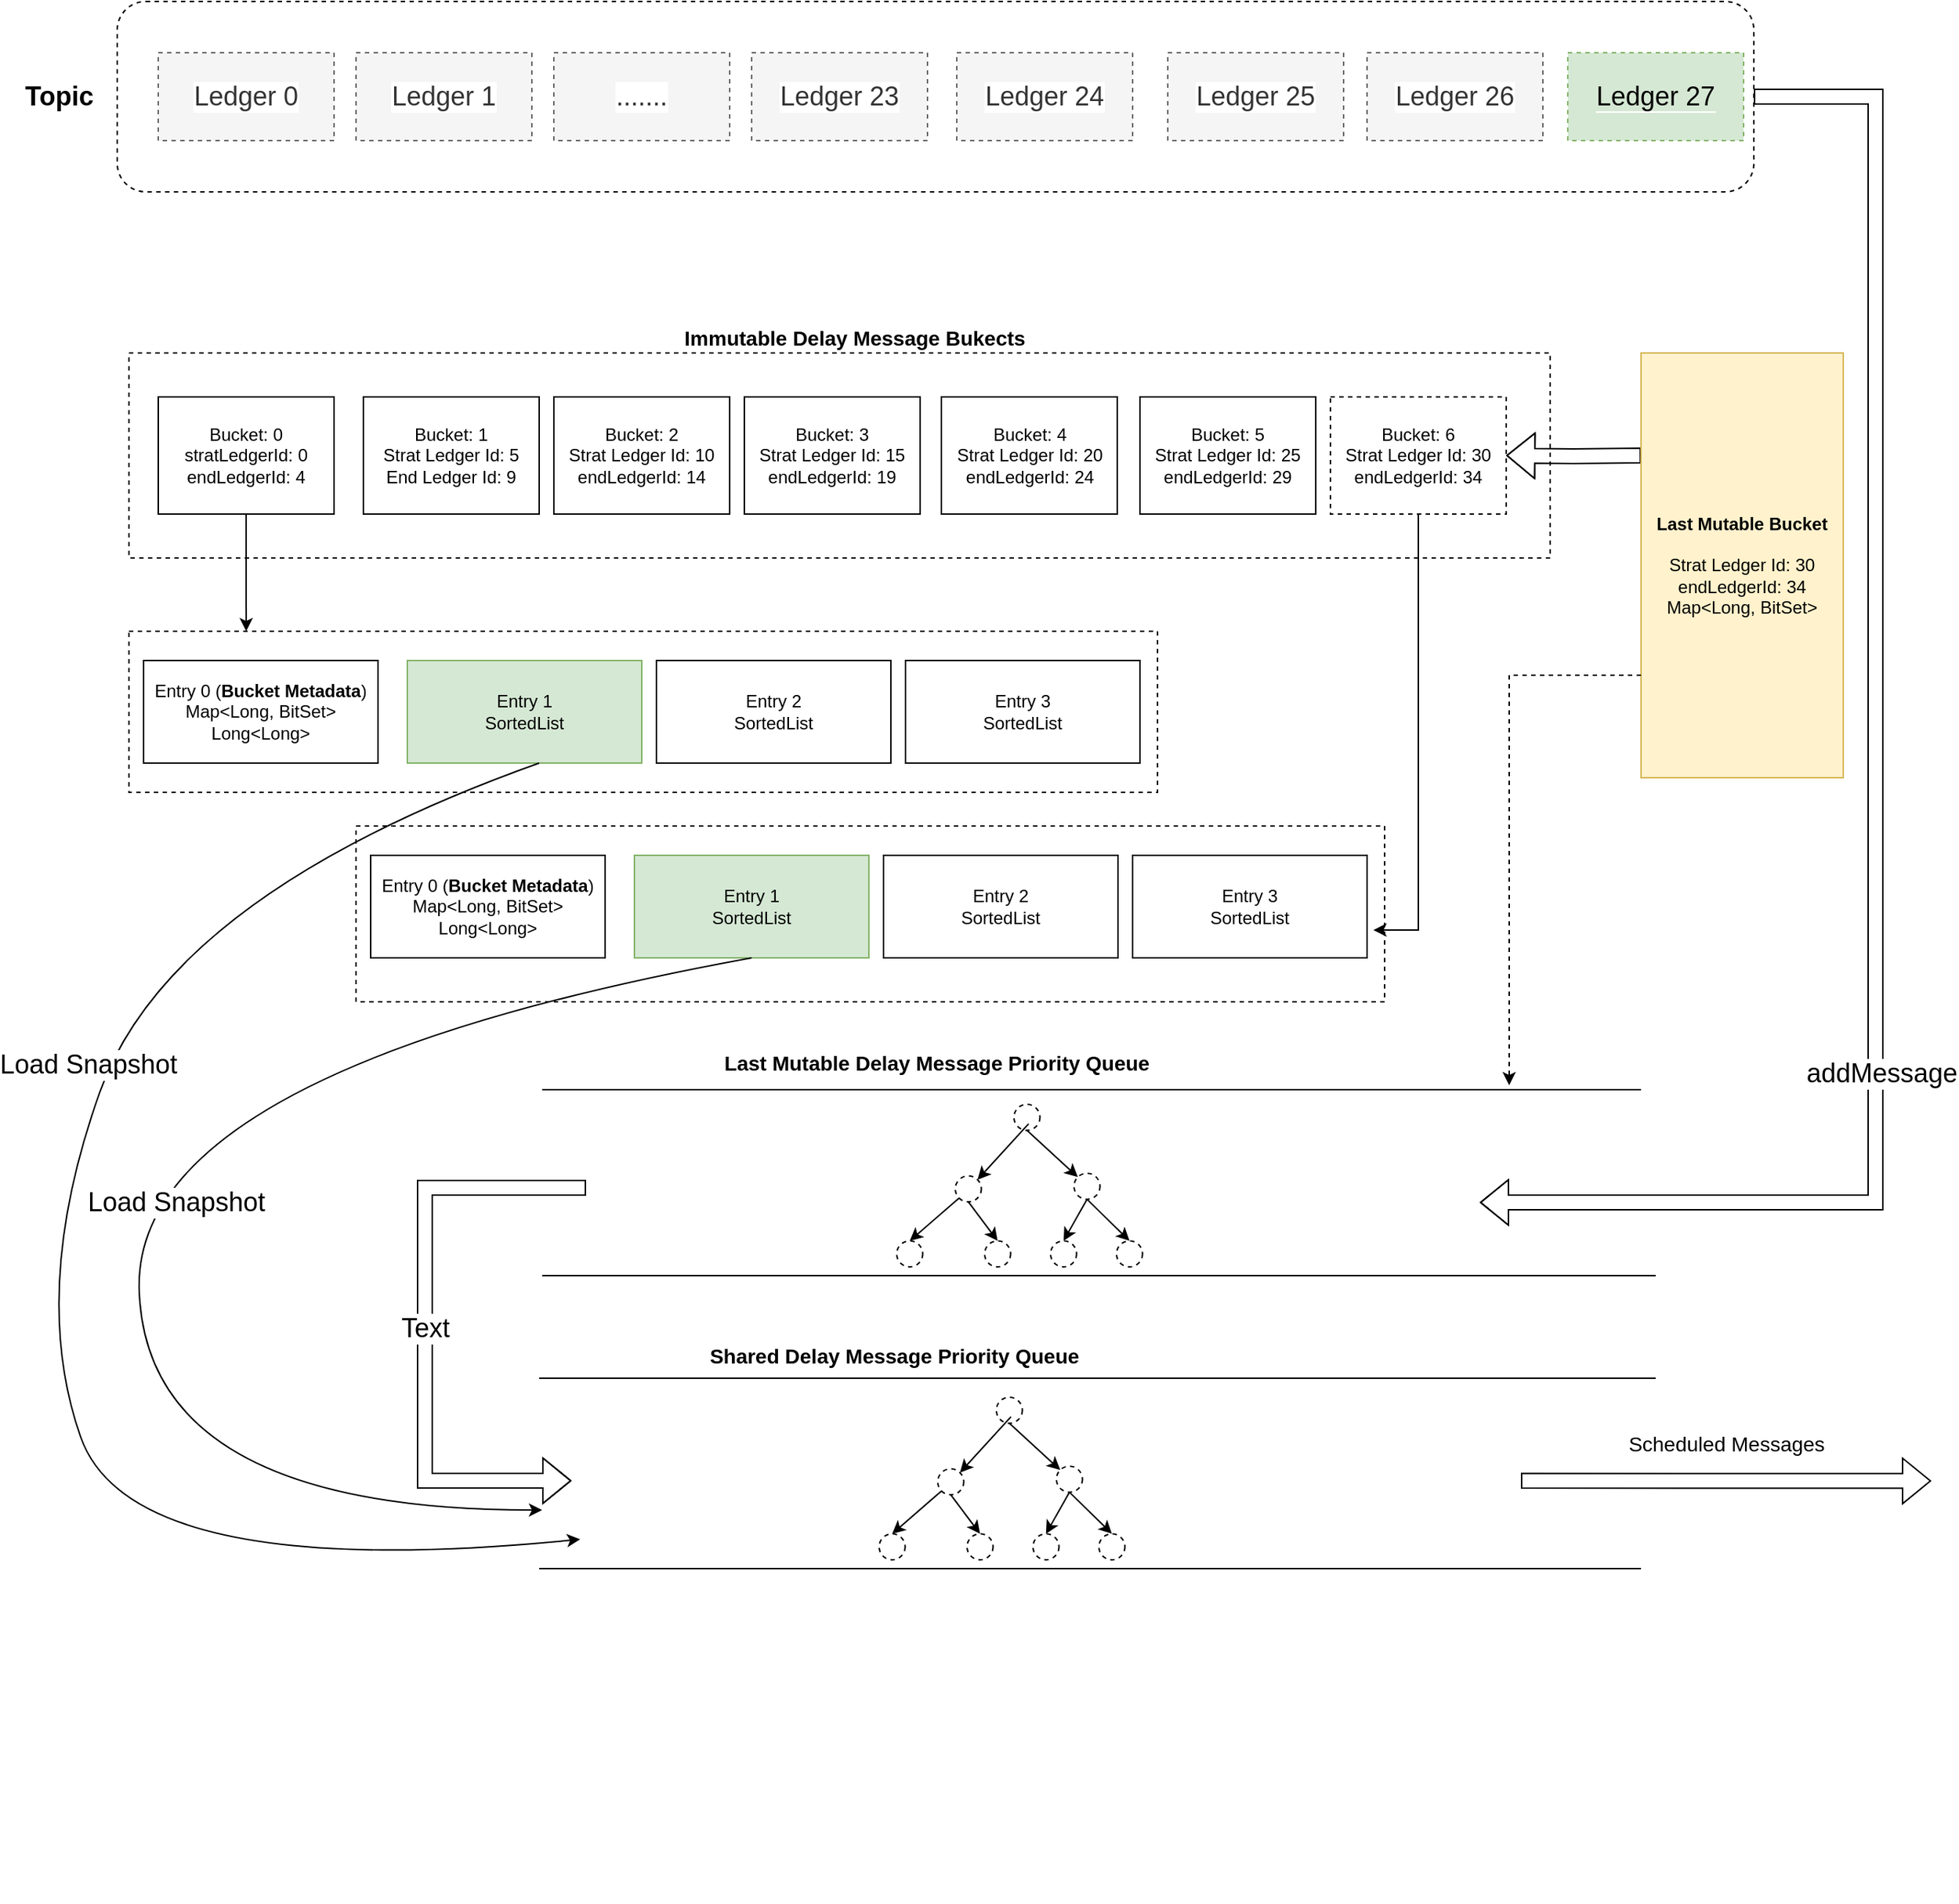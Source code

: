 <mxfile version="20.1.1" type="github">
  <diagram id="X1ivPwfzhMaHQt-KOeUw" name="Page-1">
    <mxGraphModel dx="1645" dy="3395" grid="1" gridSize="10" guides="1" tooltips="1" connect="1" arrows="1" fold="1" page="1" pageScale="1" pageWidth="1654" pageHeight="2336" math="0" shadow="0">
      <root>
        <mxCell id="0" />
        <mxCell id="1" parent="0" />
        <mxCell id="zOpJE-_zRrxswrugsxOP-1" value="" style="rounded=0;whiteSpace=wrap;html=1;dashed=1;" vertex="1" parent="1">
          <mxGeometry x="118" y="230" width="970" height="140" as="geometry" />
        </mxCell>
        <mxCell id="zOpJE-_zRrxswrugsxOP-3" value="Bucket: 0&lt;br&gt;stratLedgerId: 0&lt;br&gt;endLedgerId: 4" style="rounded=0;whiteSpace=wrap;html=1;" vertex="1" parent="1">
          <mxGeometry x="138" y="260" width="120" height="80" as="geometry" />
        </mxCell>
        <mxCell id="zOpJE-_zRrxswrugsxOP-4" value="Bucket: 1&lt;br&gt;Strat Ledger Id: 5&lt;br&gt;End Ledger Id: 9" style="rounded=0;whiteSpace=wrap;html=1;" vertex="1" parent="1">
          <mxGeometry x="278" y="260" width="120" height="80" as="geometry" />
        </mxCell>
        <mxCell id="zOpJE-_zRrxswrugsxOP-5" value="Bucket: 2&lt;br&gt;Strat Ledger Id: 10&lt;br&gt;endLedgerId: 14" style="rounded=0;whiteSpace=wrap;html=1;" vertex="1" parent="1">
          <mxGeometry x="408" y="260" width="120" height="80" as="geometry" />
        </mxCell>
        <mxCell id="zOpJE-_zRrxswrugsxOP-6" value="Bucket: 3&lt;br&gt;Strat Ledger Id: 15&lt;br&gt;endLedgerId: 19" style="rounded=0;whiteSpace=wrap;html=1;" vertex="1" parent="1">
          <mxGeometry x="538" y="260" width="120" height="80" as="geometry" />
        </mxCell>
        <mxCell id="zOpJE-_zRrxswrugsxOP-7" value="Bucket: 4&lt;br&gt;Strat Ledger Id: 20&lt;br&gt;endLedgerId: 24" style="rounded=0;whiteSpace=wrap;html=1;" vertex="1" parent="1">
          <mxGeometry x="672.5" y="260" width="120" height="80" as="geometry" />
        </mxCell>
        <mxCell id="zOpJE-_zRrxswrugsxOP-9" value="Bucket: 5&lt;br&gt;Strat Ledger Id: 25&lt;br&gt;endLedgerId: 29" style="rounded=0;whiteSpace=wrap;html=1;" vertex="1" parent="1">
          <mxGeometry x="808" y="260" width="120" height="80" as="geometry" />
        </mxCell>
        <mxCell id="zOpJE-_zRrxswrugsxOP-11" value="&lt;font style=&quot;font-size: 14px;&quot;&gt;&lt;b style=&quot;&quot;&gt;Immutable Delay Message Bukects&lt;/b&gt;&lt;/font&gt;" style="text;html=1;resizable=0;autosize=1;align=center;verticalAlign=middle;points=[];fillColor=none;strokeColor=none;rounded=0;" vertex="1" parent="1">
          <mxGeometry x="483" y="205" width="260" height="30" as="geometry" />
        </mxCell>
        <mxCell id="zOpJE-_zRrxswrugsxOP-13" value="" style="edgeStyle=orthogonalEdgeStyle;rounded=0;orthogonalLoop=1;jettySize=auto;html=1;shape=flexArrow;" edge="1" parent="1" target="zOpJE-_zRrxswrugsxOP-15">
          <mxGeometry relative="1" as="geometry">
            <mxPoint x="1150" y="300" as="sourcePoint" />
            <mxPoint x="1058" y="300" as="targetPoint" />
          </mxGeometry>
        </mxCell>
        <mxCell id="zOpJE-_zRrxswrugsxOP-12" value="&lt;b&gt;Last Mutable Bucket&lt;br&gt;&lt;/b&gt;&lt;br&gt;Strat Ledger Id: 30&lt;br&gt;endLedgerId: 34&lt;br&gt;Map&amp;lt;Long, BitSet&amp;gt;" style="rounded=0;whiteSpace=wrap;html=1;fillColor=#fff2cc;strokeColor=#d6b656;" vertex="1" parent="1">
          <mxGeometry x="1150" y="230" width="138" height="290" as="geometry" />
        </mxCell>
        <mxCell id="zOpJE-_zRrxswrugsxOP-15" value="Bucket: 6&lt;br&gt;Strat Ledger Id: 30&lt;br&gt;endLedgerId: 34" style="rounded=0;whiteSpace=wrap;html=1;dashed=1;" vertex="1" parent="1">
          <mxGeometry x="938" y="260" width="120" height="80" as="geometry" />
        </mxCell>
        <mxCell id="zOpJE-_zRrxswrugsxOP-25" value="" style="rounded=0;whiteSpace=wrap;html=1;dashed=1;" vertex="1" parent="1">
          <mxGeometry x="118" y="420" width="702" height="110" as="geometry" />
        </mxCell>
        <mxCell id="zOpJE-_zRrxswrugsxOP-23" value="Entry 0 (&lt;b&gt;Bucket Metadata&lt;/b&gt;)&lt;br&gt;Map&amp;lt;Long, BitSet&amp;gt;&lt;br&gt;Long&amp;lt;Long&amp;gt;" style="rounded=0;whiteSpace=wrap;html=1;" vertex="1" parent="1">
          <mxGeometry x="128" y="440" width="160" height="70" as="geometry" />
        </mxCell>
        <mxCell id="zOpJE-_zRrxswrugsxOP-27" value="Entry 1&lt;br&gt;SortedList" style="rounded=0;whiteSpace=wrap;html=1;fillColor=#d5e8d4;strokeColor=#82b366;" vertex="1" parent="1">
          <mxGeometry x="308" y="440" width="160" height="70" as="geometry" />
        </mxCell>
        <mxCell id="zOpJE-_zRrxswrugsxOP-28" value="Entry 2&lt;br&gt;SortedList" style="rounded=0;whiteSpace=wrap;html=1;" vertex="1" parent="1">
          <mxGeometry x="478" y="440" width="160" height="70" as="geometry" />
        </mxCell>
        <mxCell id="zOpJE-_zRrxswrugsxOP-29" value="Entry 3&lt;br&gt;SortedList" style="rounded=0;whiteSpace=wrap;html=1;" vertex="1" parent="1">
          <mxGeometry x="648" y="440" width="160" height="70" as="geometry" />
        </mxCell>
        <mxCell id="zOpJE-_zRrxswrugsxOP-37" value="" style="rounded=0;whiteSpace=wrap;html=1;dashed=1;" vertex="1" parent="1">
          <mxGeometry x="273" y="553" width="702" height="120" as="geometry" />
        </mxCell>
        <mxCell id="zOpJE-_zRrxswrugsxOP-38" value="Entry 0 (&lt;b&gt;Bucket Metadata&lt;/b&gt;)&lt;br&gt;Map&amp;lt;Long, BitSet&amp;gt;&lt;br&gt;Long&amp;lt;Long&amp;gt;" style="rounded=0;whiteSpace=wrap;html=1;" vertex="1" parent="1">
          <mxGeometry x="283" y="573" width="160" height="70" as="geometry" />
        </mxCell>
        <mxCell id="zOpJE-_zRrxswrugsxOP-39" value="Entry 1&lt;br&gt;SortedList" style="rounded=0;whiteSpace=wrap;html=1;fillColor=#d5e8d4;strokeColor=#82b366;" vertex="1" parent="1">
          <mxGeometry x="463" y="573" width="160" height="70" as="geometry" />
        </mxCell>
        <mxCell id="zOpJE-_zRrxswrugsxOP-40" value="Entry 2&lt;br&gt;SortedList" style="rounded=0;whiteSpace=wrap;html=1;" vertex="1" parent="1">
          <mxGeometry x="633" y="573" width="160" height="70" as="geometry" />
        </mxCell>
        <mxCell id="zOpJE-_zRrxswrugsxOP-41" value="Entry 3&lt;br&gt;SortedList" style="rounded=0;whiteSpace=wrap;html=1;" vertex="1" parent="1">
          <mxGeometry x="803" y="573" width="160" height="70" as="geometry" />
        </mxCell>
        <mxCell id="zOpJE-_zRrxswrugsxOP-49" value="" style="endArrow=none;html=1;rounded=0;fontSize=14;" edge="1" parent="1">
          <mxGeometry width="50" height="50" relative="1" as="geometry">
            <mxPoint x="398" y="930" as="sourcePoint" />
            <mxPoint x="1160" y="930" as="targetPoint" />
          </mxGeometry>
        </mxCell>
        <mxCell id="zOpJE-_zRrxswrugsxOP-50" value="" style="endArrow=none;html=1;rounded=0;fontSize=14;" edge="1" parent="1">
          <mxGeometry width="50" height="50" relative="1" as="geometry">
            <mxPoint x="398" y="1060" as="sourcePoint" />
            <mxPoint x="1150" y="1060" as="targetPoint" />
          </mxGeometry>
        </mxCell>
        <mxCell id="zOpJE-_zRrxswrugsxOP-51" value="&lt;font style=&quot;font-size: 14px;&quot;&gt;&lt;b style=&quot;&quot;&gt;Shared Delay Message Priority&amp;nbsp;&lt;/b&gt;&lt;b style=&quot;&quot;&gt;Queue&lt;/b&gt;&lt;/font&gt;" style="text;html=1;resizable=0;autosize=1;align=center;verticalAlign=middle;points=[];fillColor=none;strokeColor=none;rounded=0;" vertex="1" parent="1">
          <mxGeometry x="500" y="900" width="280" height="30" as="geometry" />
        </mxCell>
        <mxCell id="zOpJE-_zRrxswrugsxOP-52" value="" style="curved=1;endArrow=classic;html=1;rounded=0;fontSize=14;exitX=0.5;exitY=1;exitDx=0;exitDy=0;" edge="1" parent="1">
          <mxGeometry width="50" height="50" relative="1" as="geometry">
            <mxPoint x="398" y="510" as="sourcePoint" />
            <mxPoint x="426" y="1040" as="targetPoint" />
            <Array as="points">
              <mxPoint x="146" y="600" />
              <mxPoint x="50" y="870" />
              <mxPoint x="120" y="1070" />
            </Array>
          </mxGeometry>
        </mxCell>
        <mxCell id="zOpJE-_zRrxswrugsxOP-171" value="Load Snapshot" style="edgeLabel;html=1;align=center;verticalAlign=middle;resizable=0;points=[];fontSize=18;fontFamily=Helvetica;fontColor=#000000;" vertex="1" connectable="0" parent="zOpJE-_zRrxswrugsxOP-52">
          <mxGeometry x="-0.366" y="6" relative="1" as="geometry">
            <mxPoint x="-37" y="45" as="offset" />
          </mxGeometry>
        </mxCell>
        <mxCell id="zOpJE-_zRrxswrugsxOP-54" value="" style="curved=1;endArrow=classic;html=1;rounded=0;fontSize=14;exitX=0.5;exitY=1;exitDx=0;exitDy=0;" edge="1" parent="1" source="zOpJE-_zRrxswrugsxOP-39">
          <mxGeometry width="50" height="50" relative="1" as="geometry">
            <mxPoint x="288" y="800" as="sourcePoint" />
            <mxPoint x="400" y="1020" as="targetPoint" />
            <Array as="points">
              <mxPoint x="120" y="720" />
              <mxPoint x="130" y="1020" />
            </Array>
          </mxGeometry>
        </mxCell>
        <mxCell id="zOpJE-_zRrxswrugsxOP-81" value="" style="endArrow=classic;html=1;rounded=0;fontSize=14;strokeColor=none;" edge="1" parent="1">
          <mxGeometry width="50" height="50" relative="1" as="geometry">
            <mxPoint x="200" y="1280" as="sourcePoint" />
            <mxPoint x="250" y="1230" as="targetPoint" />
          </mxGeometry>
        </mxCell>
        <mxCell id="zOpJE-_zRrxswrugsxOP-98" value="" style="group" vertex="1" connectable="0" parent="1">
          <mxGeometry x="630" y="943" width="170" height="111" as="geometry" />
        </mxCell>
        <mxCell id="zOpJE-_zRrxswrugsxOP-74" value="" style="ellipse;whiteSpace=wrap;html=1;aspect=fixed;dashed=1;fontSize=14;" vertex="1" parent="zOpJE-_zRrxswrugsxOP-98">
          <mxGeometry x="80" width="17.76" height="17.76" as="geometry" />
        </mxCell>
        <mxCell id="zOpJE-_zRrxswrugsxOP-75" value="" style="ellipse;whiteSpace=wrap;html=1;aspect=fixed;dashed=1;fontSize=14;" vertex="1" parent="zOpJE-_zRrxswrugsxOP-98">
          <mxGeometry x="40" y="48.84" width="17.76" height="17.76" as="geometry" />
        </mxCell>
        <mxCell id="zOpJE-_zRrxswrugsxOP-76" value="" style="ellipse;whiteSpace=wrap;html=1;aspect=fixed;dashed=1;fontSize=14;" vertex="1" parent="zOpJE-_zRrxswrugsxOP-98">
          <mxGeometry x="121" y="47.064" width="17.76" height="17.76" as="geometry" />
        </mxCell>
        <mxCell id="zOpJE-_zRrxswrugsxOP-77" value="" style="ellipse;whiteSpace=wrap;html=1;aspect=fixed;dashed=1;fontSize=14;" vertex="1" parent="zOpJE-_zRrxswrugsxOP-98">
          <mxGeometry y="93.24" width="17.76" height="17.76" as="geometry" />
        </mxCell>
        <mxCell id="zOpJE-_zRrxswrugsxOP-78" value="" style="ellipse;whiteSpace=wrap;html=1;aspect=fixed;dashed=1;fontSize=14;" vertex="1" parent="zOpJE-_zRrxswrugsxOP-98">
          <mxGeometry x="60" y="93.24" width="17.76" height="17.76" as="geometry" />
        </mxCell>
        <mxCell id="zOpJE-_zRrxswrugsxOP-79" value="" style="ellipse;whiteSpace=wrap;html=1;aspect=fixed;dashed=1;fontSize=14;" vertex="1" parent="zOpJE-_zRrxswrugsxOP-98">
          <mxGeometry x="105" y="93.24" width="17.76" height="17.76" as="geometry" />
        </mxCell>
        <mxCell id="zOpJE-_zRrxswrugsxOP-80" value="" style="ellipse;whiteSpace=wrap;html=1;aspect=fixed;dashed=1;fontSize=14;" vertex="1" parent="zOpJE-_zRrxswrugsxOP-98">
          <mxGeometry x="150" y="93.24" width="17.76" height="17.76" as="geometry" />
        </mxCell>
        <mxCell id="zOpJE-_zRrxswrugsxOP-84" value="" style="endArrow=classic;html=1;rounded=0;sketch=0;fontSize=14;entryX=1;entryY=0;entryDx=0;entryDy=0;shadow=0;" edge="1" parent="zOpJE-_zRrxswrugsxOP-98" target="zOpJE-_zRrxswrugsxOP-75">
          <mxGeometry width="50" height="50" relative="1" as="geometry">
            <mxPoint x="90" y="13.32" as="sourcePoint" />
            <mxPoint x="-80" y="-39.96" as="targetPoint" />
          </mxGeometry>
        </mxCell>
        <mxCell id="zOpJE-_zRrxswrugsxOP-85" value="" style="endArrow=classic;html=1;rounded=0;sketch=0;fontSize=14;entryX=0;entryY=0;entryDx=0;entryDy=0;shadow=0;exitX=0.5;exitY=1;exitDx=0;exitDy=0;" edge="1" parent="zOpJE-_zRrxswrugsxOP-98" source="zOpJE-_zRrxswrugsxOP-74" target="zOpJE-_zRrxswrugsxOP-76">
          <mxGeometry width="50" height="50" relative="1" as="geometry">
            <mxPoint x="100" y="22.2" as="sourcePoint" />
            <mxPoint x="67.071" y="60.321" as="targetPoint" />
          </mxGeometry>
        </mxCell>
        <mxCell id="zOpJE-_zRrxswrugsxOP-92" value="" style="endArrow=classic;html=1;rounded=0;shadow=0;sketch=0;fontSize=14;entryX=0.5;entryY=0;entryDx=0;entryDy=0;exitX=0;exitY=1;exitDx=0;exitDy=0;" edge="1" parent="zOpJE-_zRrxswrugsxOP-98" source="zOpJE-_zRrxswrugsxOP-75" target="zOpJE-_zRrxswrugsxOP-77">
          <mxGeometry width="50" height="50" relative="1" as="geometry">
            <mxPoint x="-100" y="137.64" as="sourcePoint" />
            <mxPoint x="-50" y="93.24" as="targetPoint" />
          </mxGeometry>
        </mxCell>
        <mxCell id="zOpJE-_zRrxswrugsxOP-94" value="" style="endArrow=classic;html=1;rounded=0;shadow=0;sketch=0;fontSize=14;entryX=0.5;entryY=0;entryDx=0;entryDy=0;exitX=0.5;exitY=1;exitDx=0;exitDy=0;" edge="1" parent="zOpJE-_zRrxswrugsxOP-98" source="zOpJE-_zRrxswrugsxOP-75" target="zOpJE-_zRrxswrugsxOP-78">
          <mxGeometry width="50" height="50" relative="1" as="geometry">
            <mxPoint x="-180" y="48.84" as="sourcePoint" />
            <mxPoint x="-130" y="4.44" as="targetPoint" />
          </mxGeometry>
        </mxCell>
        <mxCell id="zOpJE-_zRrxswrugsxOP-95" value="" style="endArrow=classic;html=1;rounded=0;shadow=0;sketch=0;fontSize=14;entryX=0.5;entryY=0;entryDx=0;entryDy=0;exitX=0.5;exitY=1;exitDx=0;exitDy=0;" edge="1" parent="zOpJE-_zRrxswrugsxOP-98" source="zOpJE-_zRrxswrugsxOP-76" target="zOpJE-_zRrxswrugsxOP-79">
          <mxGeometry width="50" height="50" relative="1" as="geometry">
            <mxPoint x="-130" y="57.72" as="sourcePoint" />
            <mxPoint x="-80" y="13.32" as="targetPoint" />
          </mxGeometry>
        </mxCell>
        <mxCell id="zOpJE-_zRrxswrugsxOP-96" value="" style="endArrow=classic;html=1;rounded=0;shadow=0;sketch=0;fontSize=14;entryX=0.5;entryY=0;entryDx=0;entryDy=0;exitX=0.5;exitY=1;exitDx=0;exitDy=0;" edge="1" parent="zOpJE-_zRrxswrugsxOP-98" source="zOpJE-_zRrxswrugsxOP-76" target="zOpJE-_zRrxswrugsxOP-80">
          <mxGeometry width="50" height="50" relative="1" as="geometry">
            <mxPoint x="-270" y="39.96" as="sourcePoint" />
            <mxPoint x="-220" y="-4.44" as="targetPoint" />
          </mxGeometry>
        </mxCell>
        <mxCell id="zOpJE-_zRrxswrugsxOP-119" value="" style="endArrow=classic;html=1;rounded=0;shadow=0;sketch=0;fontFamily=Helvetica;fontSize=14;shape=flexArrow;" edge="1" parent="1">
          <mxGeometry width="50" height="50" relative="1" as="geometry">
            <mxPoint x="1068" y="1000" as="sourcePoint" />
            <mxPoint x="1348" y="1000.17" as="targetPoint" />
          </mxGeometry>
        </mxCell>
        <mxCell id="zOpJE-_zRrxswrugsxOP-120" value="&lt;p style=&quot;&quot;&gt;&lt;br&gt;&lt;/p&gt;" style="edgeLabel;html=1;align=center;verticalAlign=middle;resizable=0;points=[];fontSize=14;fontFamily=Helvetica;" vertex="1" connectable="0" parent="zOpJE-_zRrxswrugsxOP-119">
          <mxGeometry x="0.354" y="1" relative="1" as="geometry">
            <mxPoint x="-59" y="-24" as="offset" />
          </mxGeometry>
        </mxCell>
        <mxCell id="zOpJE-_zRrxswrugsxOP-121" value="Scheduled Messages" style="text;html=1;resizable=0;autosize=1;align=center;verticalAlign=middle;points=[];fillColor=none;strokeColor=none;rounded=0;dashed=1;labelBackgroundColor=#FFFFFF;fontFamily=Helvetica;fontSize=14;fontColor=#000000;" vertex="1" parent="1">
          <mxGeometry x="1128" y="960" width="160" height="30" as="geometry" />
        </mxCell>
        <mxCell id="zOpJE-_zRrxswrugsxOP-150" value="" style="rounded=1;whiteSpace=wrap;html=1;dashed=1;labelBackgroundColor=#FFFFFF;fontFamily=Helvetica;fontSize=18;fontColor=#000000;" vertex="1" parent="1">
          <mxGeometry x="110" y="-10" width="1117" height="130" as="geometry" />
        </mxCell>
        <mxCell id="zOpJE-_zRrxswrugsxOP-169" value="" style="shape=flexArrow;endArrow=classic;html=1;rounded=0;shadow=0;sketch=0;fontFamily=Helvetica;fontSize=18;fontColor=#000000;strokeWidth=1;fillColor=none;exitX=1;exitY=0.5;exitDx=0;exitDy=0;" edge="1" parent="1" source="zOpJE-_zRrxswrugsxOP-150">
          <mxGeometry width="50" height="50" relative="1" as="geometry">
            <mxPoint x="1300" y="-210" as="sourcePoint" />
            <mxPoint x="1040" y="810" as="targetPoint" />
            <Array as="points">
              <mxPoint x="1310" y="55" />
              <mxPoint x="1310" y="810" />
            </Array>
          </mxGeometry>
        </mxCell>
        <mxCell id="zOpJE-_zRrxswrugsxOP-170" value="addMessage" style="edgeLabel;html=1;align=center;verticalAlign=middle;resizable=0;points=[];fontSize=18;fontFamily=Helvetica;fontColor=#000000;" vertex="1" connectable="0" parent="zOpJE-_zRrxswrugsxOP-169">
          <mxGeometry x="-0.05" y="-4" relative="1" as="geometry">
            <mxPoint x="8" y="223" as="offset" />
          </mxGeometry>
        </mxCell>
        <mxCell id="zOpJE-_zRrxswrugsxOP-172" value="Load Snapshot" style="edgeLabel;html=1;align=center;verticalAlign=middle;resizable=0;points=[];fontSize=18;fontFamily=Helvetica;fontColor=#000000;" vertex="1" connectable="0" parent="1">
          <mxGeometry x="149.999" y="809.996" as="geometry" />
        </mxCell>
        <mxCell id="zOpJE-_zRrxswrugsxOP-180" value="" style="endArrow=none;html=1;rounded=0;fontSize=14;" edge="1" parent="1">
          <mxGeometry width="50" height="50" relative="1" as="geometry">
            <mxPoint x="400" y="733" as="sourcePoint" />
            <mxPoint x="1150" y="733" as="targetPoint" />
          </mxGeometry>
        </mxCell>
        <mxCell id="zOpJE-_zRrxswrugsxOP-181" value="" style="endArrow=none;html=1;rounded=0;fontSize=14;" edge="1" parent="1">
          <mxGeometry width="50" height="50" relative="1" as="geometry">
            <mxPoint x="400" y="860" as="sourcePoint" />
            <mxPoint x="1160" y="860" as="targetPoint" />
          </mxGeometry>
        </mxCell>
        <mxCell id="zOpJE-_zRrxswrugsxOP-182" value="" style="group" vertex="1" connectable="0" parent="1">
          <mxGeometry x="642" y="743" width="170" height="111" as="geometry" />
        </mxCell>
        <mxCell id="zOpJE-_zRrxswrugsxOP-183" value="" style="ellipse;whiteSpace=wrap;html=1;aspect=fixed;dashed=1;fontSize=14;" vertex="1" parent="zOpJE-_zRrxswrugsxOP-182">
          <mxGeometry x="80" width="17.76" height="17.76" as="geometry" />
        </mxCell>
        <mxCell id="zOpJE-_zRrxswrugsxOP-184" value="" style="ellipse;whiteSpace=wrap;html=1;aspect=fixed;dashed=1;fontSize=14;" vertex="1" parent="zOpJE-_zRrxswrugsxOP-182">
          <mxGeometry x="40" y="48.84" width="17.76" height="17.76" as="geometry" />
        </mxCell>
        <mxCell id="zOpJE-_zRrxswrugsxOP-185" value="" style="ellipse;whiteSpace=wrap;html=1;aspect=fixed;dashed=1;fontSize=14;" vertex="1" parent="zOpJE-_zRrxswrugsxOP-182">
          <mxGeometry x="121" y="47.064" width="17.76" height="17.76" as="geometry" />
        </mxCell>
        <mxCell id="zOpJE-_zRrxswrugsxOP-186" value="" style="ellipse;whiteSpace=wrap;html=1;aspect=fixed;dashed=1;fontSize=14;" vertex="1" parent="zOpJE-_zRrxswrugsxOP-182">
          <mxGeometry y="93.24" width="17.76" height="17.76" as="geometry" />
        </mxCell>
        <mxCell id="zOpJE-_zRrxswrugsxOP-187" value="" style="ellipse;whiteSpace=wrap;html=1;aspect=fixed;dashed=1;fontSize=14;" vertex="1" parent="zOpJE-_zRrxswrugsxOP-182">
          <mxGeometry x="60" y="93.24" width="17.76" height="17.76" as="geometry" />
        </mxCell>
        <mxCell id="zOpJE-_zRrxswrugsxOP-188" value="" style="ellipse;whiteSpace=wrap;html=1;aspect=fixed;dashed=1;fontSize=14;" vertex="1" parent="zOpJE-_zRrxswrugsxOP-182">
          <mxGeometry x="105" y="93.24" width="17.76" height="17.76" as="geometry" />
        </mxCell>
        <mxCell id="zOpJE-_zRrxswrugsxOP-189" value="" style="ellipse;whiteSpace=wrap;html=1;aspect=fixed;dashed=1;fontSize=14;" vertex="1" parent="zOpJE-_zRrxswrugsxOP-182">
          <mxGeometry x="150" y="93.24" width="17.76" height="17.76" as="geometry" />
        </mxCell>
        <mxCell id="zOpJE-_zRrxswrugsxOP-190" value="" style="endArrow=classic;html=1;rounded=0;sketch=0;fontSize=14;entryX=1;entryY=0;entryDx=0;entryDy=0;shadow=0;" edge="1" parent="zOpJE-_zRrxswrugsxOP-182" target="zOpJE-_zRrxswrugsxOP-184">
          <mxGeometry width="50" height="50" relative="1" as="geometry">
            <mxPoint x="90" y="13.32" as="sourcePoint" />
            <mxPoint x="-80" y="-39.96" as="targetPoint" />
          </mxGeometry>
        </mxCell>
        <mxCell id="zOpJE-_zRrxswrugsxOP-191" value="" style="endArrow=classic;html=1;rounded=0;sketch=0;fontSize=14;entryX=0;entryY=0;entryDx=0;entryDy=0;shadow=0;exitX=0.5;exitY=1;exitDx=0;exitDy=0;" edge="1" parent="zOpJE-_zRrxswrugsxOP-182" source="zOpJE-_zRrxswrugsxOP-183" target="zOpJE-_zRrxswrugsxOP-185">
          <mxGeometry width="50" height="50" relative="1" as="geometry">
            <mxPoint x="100" y="22.2" as="sourcePoint" />
            <mxPoint x="67.071" y="60.321" as="targetPoint" />
          </mxGeometry>
        </mxCell>
        <mxCell id="zOpJE-_zRrxswrugsxOP-192" value="" style="endArrow=classic;html=1;rounded=0;shadow=0;sketch=0;fontSize=14;entryX=0.5;entryY=0;entryDx=0;entryDy=0;exitX=0;exitY=1;exitDx=0;exitDy=0;" edge="1" parent="zOpJE-_zRrxswrugsxOP-182" source="zOpJE-_zRrxswrugsxOP-184" target="zOpJE-_zRrxswrugsxOP-186">
          <mxGeometry width="50" height="50" relative="1" as="geometry">
            <mxPoint x="-100" y="137.64" as="sourcePoint" />
            <mxPoint x="-50" y="93.24" as="targetPoint" />
          </mxGeometry>
        </mxCell>
        <mxCell id="zOpJE-_zRrxswrugsxOP-193" value="" style="endArrow=classic;html=1;rounded=0;shadow=0;sketch=0;fontSize=14;entryX=0.5;entryY=0;entryDx=0;entryDy=0;exitX=0.5;exitY=1;exitDx=0;exitDy=0;" edge="1" parent="zOpJE-_zRrxswrugsxOP-182" source="zOpJE-_zRrxswrugsxOP-184" target="zOpJE-_zRrxswrugsxOP-187">
          <mxGeometry width="50" height="50" relative="1" as="geometry">
            <mxPoint x="-180" y="48.84" as="sourcePoint" />
            <mxPoint x="-130" y="4.44" as="targetPoint" />
          </mxGeometry>
        </mxCell>
        <mxCell id="zOpJE-_zRrxswrugsxOP-194" value="" style="endArrow=classic;html=1;rounded=0;shadow=0;sketch=0;fontSize=14;entryX=0.5;entryY=0;entryDx=0;entryDy=0;exitX=0.5;exitY=1;exitDx=0;exitDy=0;" edge="1" parent="zOpJE-_zRrxswrugsxOP-182" source="zOpJE-_zRrxswrugsxOP-185" target="zOpJE-_zRrxswrugsxOP-188">
          <mxGeometry width="50" height="50" relative="1" as="geometry">
            <mxPoint x="-130" y="57.72" as="sourcePoint" />
            <mxPoint x="-80" y="13.32" as="targetPoint" />
          </mxGeometry>
        </mxCell>
        <mxCell id="zOpJE-_zRrxswrugsxOP-195" value="" style="endArrow=classic;html=1;rounded=0;shadow=0;sketch=0;fontSize=14;entryX=0.5;entryY=0;entryDx=0;entryDy=0;exitX=0.5;exitY=1;exitDx=0;exitDy=0;" edge="1" parent="zOpJE-_zRrxswrugsxOP-182" source="zOpJE-_zRrxswrugsxOP-185" target="zOpJE-_zRrxswrugsxOP-189">
          <mxGeometry width="50" height="50" relative="1" as="geometry">
            <mxPoint x="-270" y="39.96" as="sourcePoint" />
            <mxPoint x="-220" y="-4.44" as="targetPoint" />
          </mxGeometry>
        </mxCell>
        <mxCell id="zOpJE-_zRrxswrugsxOP-200" value="" style="curved=1;endArrow=classic;html=1;rounded=0;shadow=0;sketch=0;fontFamily=Helvetica;fontSize=18;fontColor=#000000;strokeWidth=1;fillColor=none;shape=flexArrow;" edge="1" parent="1">
          <mxGeometry width="50" height="50" relative="1" as="geometry">
            <mxPoint x="430" y="800" as="sourcePoint" />
            <mxPoint x="420" y="1000" as="targetPoint" />
            <Array as="points">
              <mxPoint x="320" y="800" />
              <mxPoint x="320" y="1000" />
            </Array>
          </mxGeometry>
        </mxCell>
        <mxCell id="zOpJE-_zRrxswrugsxOP-201" value="Text" style="edgeLabel;html=1;align=center;verticalAlign=middle;resizable=0;points=[];fontSize=18;fontFamily=Helvetica;fontColor=#000000;" vertex="1" connectable="0" parent="zOpJE-_zRrxswrugsxOP-200">
          <mxGeometry x="0.005" relative="1" as="geometry">
            <mxPoint as="offset" />
          </mxGeometry>
        </mxCell>
        <mxCell id="zOpJE-_zRrxswrugsxOP-203" value="" style="endArrow=classic;html=1;rounded=0;shadow=0;sketch=0;fontFamily=Helvetica;fontSize=18;fontColor=#000000;strokeWidth=1;fillColor=none;exitX=0.5;exitY=1;exitDx=0;exitDy=0;entryX=0.114;entryY=0;entryDx=0;entryDy=0;entryPerimeter=0;" edge="1" parent="1" source="zOpJE-_zRrxswrugsxOP-3" target="zOpJE-_zRrxswrugsxOP-25">
          <mxGeometry width="50" height="50" relative="1" as="geometry">
            <mxPoint x="194" y="330" as="sourcePoint" />
            <mxPoint x="198" y="410" as="targetPoint" />
          </mxGeometry>
        </mxCell>
        <mxCell id="zOpJE-_zRrxswrugsxOP-204" value="" style="endArrow=classic;html=1;rounded=0;shadow=0;sketch=0;fontFamily=Helvetica;fontSize=18;fontColor=#000000;strokeWidth=1;fillColor=none;exitX=0.5;exitY=1;exitDx=0;exitDy=0;entryX=0.989;entryY=0.592;entryDx=0;entryDy=0;entryPerimeter=0;" edge="1" parent="1" source="zOpJE-_zRrxswrugsxOP-15" target="zOpJE-_zRrxswrugsxOP-37">
          <mxGeometry width="50" height="50" relative="1" as="geometry">
            <mxPoint x="208" y="350" as="sourcePoint" />
            <mxPoint x="208.028" y="430" as="targetPoint" />
            <Array as="points">
              <mxPoint x="998" y="624" />
            </Array>
          </mxGeometry>
        </mxCell>
        <mxCell id="zOpJE-_zRrxswrugsxOP-209" value="&lt;font style=&quot;font-size: 14px;&quot;&gt;&lt;b style=&quot;&quot;&gt;Last Mutable Delay Message Priority Queue&lt;/b&gt;&lt;/font&gt;" style="text;html=1;resizable=0;autosize=1;align=center;verticalAlign=middle;points=[];fillColor=none;strokeColor=none;rounded=0;" vertex="1" parent="1">
          <mxGeometry x="513.502" y="700" width="310" height="30" as="geometry" />
        </mxCell>
        <mxCell id="zOpJE-_zRrxswrugsxOP-212" value="" style="endArrow=classic;html=1;rounded=0;shadow=0;sketch=0;fontFamily=Helvetica;fontSize=18;fontColor=#000000;strokeWidth=1;fillColor=none;dashed=1;" edge="1" parent="1">
          <mxGeometry width="50" height="50" relative="1" as="geometry">
            <mxPoint x="1150" y="450" as="sourcePoint" />
            <mxPoint x="1060" y="730" as="targetPoint" />
            <Array as="points">
              <mxPoint x="1060" y="450" />
            </Array>
          </mxGeometry>
        </mxCell>
        <mxCell id="zOpJE-_zRrxswrugsxOP-213" value="&lt;font style=&quot;font-size: 18px;&quot;&gt;&lt;b&gt;Topic&lt;/b&gt;&lt;/font&gt;" style="text;html=1;resizable=0;autosize=1;align=center;verticalAlign=middle;points=[];fillColor=none;strokeColor=none;rounded=0;dashed=1;labelBackgroundColor=#FFFFFF;fontFamily=Helvetica;fontSize=18;fontColor=#000000;" vertex="1" parent="1">
          <mxGeometry x="35" y="35" width="70" height="40" as="geometry" />
        </mxCell>
        <mxCell id="zOpJE-_zRrxswrugsxOP-214" value="Ledger 0" style="rounded=0;whiteSpace=wrap;html=1;dashed=1;labelBackgroundColor=#FFFFFF;fontFamily=Helvetica;fontSize=18;fontColor=#333333;fillColor=#f5f5f5;strokeColor=#666666;" vertex="1" parent="1">
          <mxGeometry x="138" y="25" width="120" height="60" as="geometry" />
        </mxCell>
        <mxCell id="zOpJE-_zRrxswrugsxOP-217" value="Ledger 1" style="rounded=0;whiteSpace=wrap;html=1;dashed=1;labelBackgroundColor=#FFFFFF;fontFamily=Helvetica;fontSize=18;fontColor=#333333;fillColor=#f5f5f5;strokeColor=#666666;" vertex="1" parent="1">
          <mxGeometry x="273" y="25" width="120" height="60" as="geometry" />
        </mxCell>
        <mxCell id="zOpJE-_zRrxswrugsxOP-218" value="......." style="rounded=0;whiteSpace=wrap;html=1;dashed=1;labelBackgroundColor=#FFFFFF;fontFamily=Helvetica;fontSize=18;fontColor=#333333;fillColor=#f5f5f5;strokeColor=#666666;" vertex="1" parent="1">
          <mxGeometry x="408" y="25" width="120" height="60" as="geometry" />
        </mxCell>
        <mxCell id="zOpJE-_zRrxswrugsxOP-219" value="Ledger 23" style="rounded=0;whiteSpace=wrap;html=1;dashed=1;labelBackgroundColor=#FFFFFF;fontFamily=Helvetica;fontSize=18;fontColor=#333333;fillColor=#f5f5f5;strokeColor=#666666;" vertex="1" parent="1">
          <mxGeometry x="543" y="25" width="120" height="60" as="geometry" />
        </mxCell>
        <mxCell id="zOpJE-_zRrxswrugsxOP-220" value="Ledger 24" style="rounded=0;whiteSpace=wrap;html=1;dashed=1;labelBackgroundColor=#FFFFFF;fontFamily=Helvetica;fontSize=18;fontColor=#333333;fillColor=#f5f5f5;strokeColor=#666666;" vertex="1" parent="1">
          <mxGeometry x="683" y="25" width="120" height="60" as="geometry" />
        </mxCell>
        <mxCell id="zOpJE-_zRrxswrugsxOP-221" value="Ledger 26" style="rounded=0;whiteSpace=wrap;html=1;dashed=1;labelBackgroundColor=#FFFFFF;fontFamily=Helvetica;fontSize=18;fontColor=#333333;fillColor=#f5f5f5;strokeColor=#666666;" vertex="1" parent="1">
          <mxGeometry x="963" y="25" width="120" height="60" as="geometry" />
        </mxCell>
        <mxCell id="zOpJE-_zRrxswrugsxOP-222" value="Ledger 25" style="rounded=0;whiteSpace=wrap;html=1;dashed=1;labelBackgroundColor=#FFFFFF;fontFamily=Helvetica;fontSize=18;fontColor=#333333;fillColor=#f5f5f5;strokeColor=#666666;" vertex="1" parent="1">
          <mxGeometry x="827" y="25" width="120" height="60" as="geometry" />
        </mxCell>
        <mxCell id="zOpJE-_zRrxswrugsxOP-223" value="&lt;span style=&quot;background-color: rgb(213, 232, 212);&quot;&gt;Ledger 27&lt;/span&gt;" style="rounded=0;whiteSpace=wrap;html=1;dashed=1;labelBackgroundColor=#FFFFFF;fontFamily=Helvetica;fontSize=18;fillColor=#d5e8d4;strokeColor=#82b366;" vertex="1" parent="1">
          <mxGeometry x="1100" y="25" width="120" height="60" as="geometry" />
        </mxCell>
      </root>
    </mxGraphModel>
  </diagram>
</mxfile>

